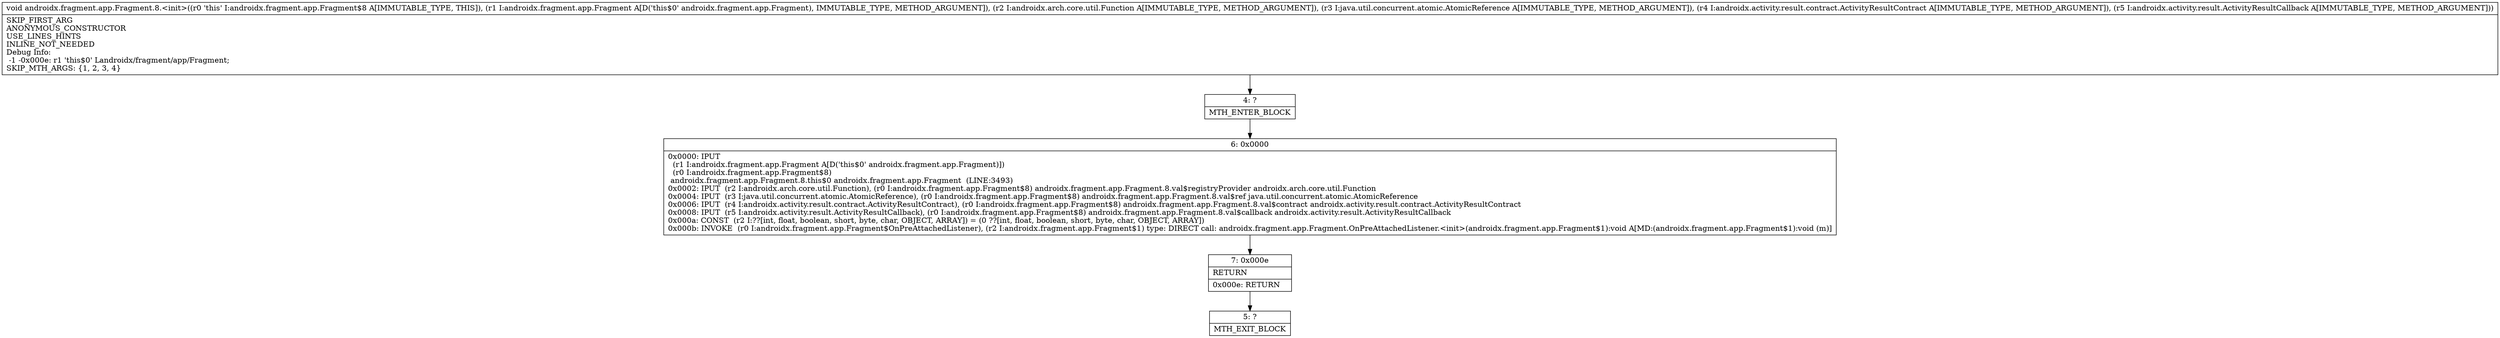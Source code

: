 digraph "CFG forandroidx.fragment.app.Fragment.8.\<init\>(Landroidx\/fragment\/app\/Fragment;Landroidx\/arch\/core\/util\/Function;Ljava\/util\/concurrent\/atomic\/AtomicReference;Landroidx\/activity\/result\/contract\/ActivityResultContract;Landroidx\/activity\/result\/ActivityResultCallback;)V" {
Node_4 [shape=record,label="{4\:\ ?|MTH_ENTER_BLOCK\l}"];
Node_6 [shape=record,label="{6\:\ 0x0000|0x0000: IPUT  \l  (r1 I:androidx.fragment.app.Fragment A[D('this$0' androidx.fragment.app.Fragment)])\l  (r0 I:androidx.fragment.app.Fragment$8)\l androidx.fragment.app.Fragment.8.this$0 androidx.fragment.app.Fragment  (LINE:3493)\l0x0002: IPUT  (r2 I:androidx.arch.core.util.Function), (r0 I:androidx.fragment.app.Fragment$8) androidx.fragment.app.Fragment.8.val$registryProvider androidx.arch.core.util.Function \l0x0004: IPUT  (r3 I:java.util.concurrent.atomic.AtomicReference), (r0 I:androidx.fragment.app.Fragment$8) androidx.fragment.app.Fragment.8.val$ref java.util.concurrent.atomic.AtomicReference \l0x0006: IPUT  (r4 I:androidx.activity.result.contract.ActivityResultContract), (r0 I:androidx.fragment.app.Fragment$8) androidx.fragment.app.Fragment.8.val$contract androidx.activity.result.contract.ActivityResultContract \l0x0008: IPUT  (r5 I:androidx.activity.result.ActivityResultCallback), (r0 I:androidx.fragment.app.Fragment$8) androidx.fragment.app.Fragment.8.val$callback androidx.activity.result.ActivityResultCallback \l0x000a: CONST  (r2 I:??[int, float, boolean, short, byte, char, OBJECT, ARRAY]) = (0 ??[int, float, boolean, short, byte, char, OBJECT, ARRAY]) \l0x000b: INVOKE  (r0 I:androidx.fragment.app.Fragment$OnPreAttachedListener), (r2 I:androidx.fragment.app.Fragment$1) type: DIRECT call: androidx.fragment.app.Fragment.OnPreAttachedListener.\<init\>(androidx.fragment.app.Fragment$1):void A[MD:(androidx.fragment.app.Fragment$1):void (m)]\l}"];
Node_7 [shape=record,label="{7\:\ 0x000e|RETURN\l|0x000e: RETURN   \l}"];
Node_5 [shape=record,label="{5\:\ ?|MTH_EXIT_BLOCK\l}"];
MethodNode[shape=record,label="{void androidx.fragment.app.Fragment.8.\<init\>((r0 'this' I:androidx.fragment.app.Fragment$8 A[IMMUTABLE_TYPE, THIS]), (r1 I:androidx.fragment.app.Fragment A[D('this$0' androidx.fragment.app.Fragment), IMMUTABLE_TYPE, METHOD_ARGUMENT]), (r2 I:androidx.arch.core.util.Function A[IMMUTABLE_TYPE, METHOD_ARGUMENT]), (r3 I:java.util.concurrent.atomic.AtomicReference A[IMMUTABLE_TYPE, METHOD_ARGUMENT]), (r4 I:androidx.activity.result.contract.ActivityResultContract A[IMMUTABLE_TYPE, METHOD_ARGUMENT]), (r5 I:androidx.activity.result.ActivityResultCallback A[IMMUTABLE_TYPE, METHOD_ARGUMENT]))  | SKIP_FIRST_ARG\lANONYMOUS_CONSTRUCTOR\lUSE_LINES_HINTS\lINLINE_NOT_NEEDED\lDebug Info:\l  \-1 \-0x000e: r1 'this$0' Landroidx\/fragment\/app\/Fragment;\lSKIP_MTH_ARGS: \{1, 2, 3, 4\}\l}"];
MethodNode -> Node_4;Node_4 -> Node_6;
Node_6 -> Node_7;
Node_7 -> Node_5;
}

